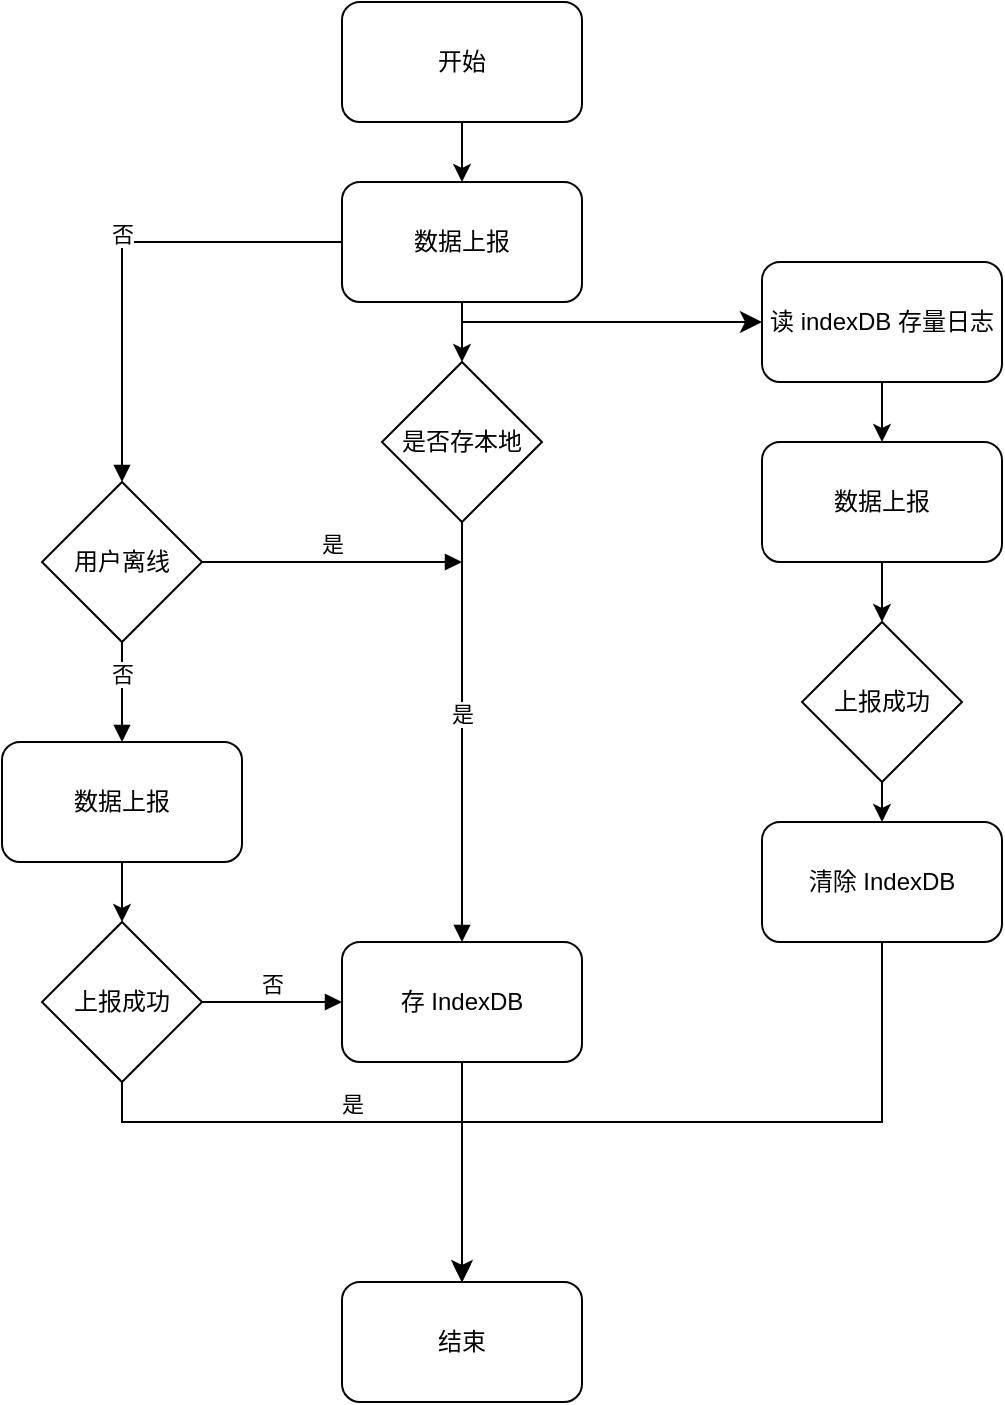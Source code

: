 <mxfile version="20.8.13" type="github">
  <diagram name="第 1 页" id="FR7cfDYvov3r5V05St4F">
    <mxGraphModel dx="1050" dy="581" grid="1" gridSize="10" guides="1" tooltips="1" connect="1" arrows="1" fold="1" page="1" pageScale="1" pageWidth="827" pageHeight="1169" math="0" shadow="0">
      <root>
        <mxCell id="0" />
        <mxCell id="1" parent="0" />
        <mxCell id="_9DNBB3fftl1CnUddttA-1" value="开始" style="rounded=1;whiteSpace=wrap;html=1;" vertex="1" parent="1">
          <mxGeometry x="270" y="80" width="120" height="60" as="geometry" />
        </mxCell>
        <mxCell id="_9DNBB3fftl1CnUddttA-2" value="数据上报" style="rounded=1;whiteSpace=wrap;html=1;" vertex="1" parent="1">
          <mxGeometry x="270" y="170" width="120" height="60" as="geometry" />
        </mxCell>
        <mxCell id="_9DNBB3fftl1CnUddttA-3" value="是否存本地" style="rhombus;whiteSpace=wrap;html=1;" vertex="1" parent="1">
          <mxGeometry x="290" y="260" width="80" height="80" as="geometry" />
        </mxCell>
        <mxCell id="_9DNBB3fftl1CnUddttA-4" value="用户离线" style="rhombus;whiteSpace=wrap;html=1;" vertex="1" parent="1">
          <mxGeometry x="120" y="320" width="80" height="80" as="geometry" />
        </mxCell>
        <mxCell id="_9DNBB3fftl1CnUddttA-5" value="数据上报" style="rounded=1;whiteSpace=wrap;html=1;" vertex="1" parent="1">
          <mxGeometry x="100" y="450" width="120" height="60" as="geometry" />
        </mxCell>
        <mxCell id="_9DNBB3fftl1CnUddttA-6" value="上报成功" style="rhombus;whiteSpace=wrap;html=1;" vertex="1" parent="1">
          <mxGeometry x="120" y="540" width="80" height="80" as="geometry" />
        </mxCell>
        <mxCell id="_9DNBB3fftl1CnUddttA-7" value="清除 IndexDB" style="rounded=1;whiteSpace=wrap;html=1;" vertex="1" parent="1">
          <mxGeometry x="480" y="490" width="120" height="60" as="geometry" />
        </mxCell>
        <mxCell id="_9DNBB3fftl1CnUddttA-8" value="读 indexDB 存量日志" style="rounded=1;whiteSpace=wrap;html=1;" vertex="1" parent="1">
          <mxGeometry x="480" y="210" width="120" height="60" as="geometry" />
        </mxCell>
        <mxCell id="_9DNBB3fftl1CnUddttA-9" value="数据上报" style="rounded=1;whiteSpace=wrap;html=1;" vertex="1" parent="1">
          <mxGeometry x="480" y="300" width="120" height="60" as="geometry" />
        </mxCell>
        <mxCell id="_9DNBB3fftl1CnUddttA-10" value="上报成功" style="rhombus;whiteSpace=wrap;html=1;" vertex="1" parent="1">
          <mxGeometry x="500" y="390" width="80" height="80" as="geometry" />
        </mxCell>
        <mxCell id="_9DNBB3fftl1CnUddttA-11" value="" style="endArrow=classic;html=1;rounded=0;" edge="1" parent="1" source="_9DNBB3fftl1CnUddttA-1" target="_9DNBB3fftl1CnUddttA-2">
          <mxGeometry width="50" height="50" relative="1" as="geometry">
            <mxPoint x="310" y="390" as="sourcePoint" />
            <mxPoint x="360" y="340" as="targetPoint" />
          </mxGeometry>
        </mxCell>
        <mxCell id="_9DNBB3fftl1CnUddttA-12" value="" style="endArrow=classic;html=1;rounded=0;" edge="1" parent="1" source="_9DNBB3fftl1CnUddttA-2" target="_9DNBB3fftl1CnUddttA-3">
          <mxGeometry width="50" height="50" relative="1" as="geometry">
            <mxPoint x="510" y="330" as="sourcePoint" />
            <mxPoint x="560" y="280" as="targetPoint" />
          </mxGeometry>
        </mxCell>
        <mxCell id="_9DNBB3fftl1CnUddttA-14" value="" style="edgeStyle=elbowEdgeStyle;elbow=horizontal;endArrow=classic;html=1;curved=0;rounded=0;endSize=8;startSize=8;" edge="1" parent="1" source="_9DNBB3fftl1CnUddttA-2" target="_9DNBB3fftl1CnUddttA-8">
          <mxGeometry width="50" height="50" relative="1" as="geometry">
            <mxPoint x="510" y="330" as="sourcePoint" />
            <mxPoint x="560" y="280" as="targetPoint" />
            <Array as="points">
              <mxPoint x="330" y="240" />
            </Array>
          </mxGeometry>
        </mxCell>
        <mxCell id="_9DNBB3fftl1CnUddttA-15" value="" style="endArrow=classic;html=1;rounded=0;" edge="1" parent="1" source="_9DNBB3fftl1CnUddttA-8" target="_9DNBB3fftl1CnUddttA-9">
          <mxGeometry width="50" height="50" relative="1" as="geometry">
            <mxPoint x="510" y="330" as="sourcePoint" />
            <mxPoint x="560" y="280" as="targetPoint" />
          </mxGeometry>
        </mxCell>
        <mxCell id="_9DNBB3fftl1CnUddttA-16" value="" style="endArrow=classic;html=1;rounded=0;" edge="1" parent="1" source="_9DNBB3fftl1CnUddttA-9" target="_9DNBB3fftl1CnUddttA-10">
          <mxGeometry width="50" height="50" relative="1" as="geometry">
            <mxPoint x="550" y="310" as="sourcePoint" />
            <mxPoint x="560" y="280" as="targetPoint" />
          </mxGeometry>
        </mxCell>
        <mxCell id="_9DNBB3fftl1CnUddttA-17" value="" style="endArrow=classic;html=1;rounded=0;" edge="1" parent="1" source="_9DNBB3fftl1CnUddttA-10" target="_9DNBB3fftl1CnUddttA-7">
          <mxGeometry width="50" height="50" relative="1" as="geometry">
            <mxPoint x="510" y="330" as="sourcePoint" />
            <mxPoint x="560" y="280" as="targetPoint" />
          </mxGeometry>
        </mxCell>
        <mxCell id="_9DNBB3fftl1CnUddttA-18" value="存 IndexDB" style="rounded=1;whiteSpace=wrap;html=1;" vertex="1" parent="1">
          <mxGeometry x="270" y="550" width="120" height="60" as="geometry" />
        </mxCell>
        <mxCell id="_9DNBB3fftl1CnUddttA-19" value="结束" style="rounded=1;whiteSpace=wrap;html=1;" vertex="1" parent="1">
          <mxGeometry x="270" y="720" width="120" height="60" as="geometry" />
        </mxCell>
        <mxCell id="_9DNBB3fftl1CnUddttA-21" value="" style="edgeStyle=elbowEdgeStyle;elbow=vertical;endArrow=classic;html=1;curved=0;rounded=0;endSize=8;startSize=8;" edge="1" parent="1" source="_9DNBB3fftl1CnUddttA-7" target="_9DNBB3fftl1CnUddttA-19">
          <mxGeometry width="50" height="50" relative="1" as="geometry">
            <mxPoint x="510" y="530" as="sourcePoint" />
            <mxPoint x="560" y="480" as="targetPoint" />
            <Array as="points">
              <mxPoint x="540" y="640" />
            </Array>
          </mxGeometry>
        </mxCell>
        <mxCell id="_9DNBB3fftl1CnUddttA-22" value="" style="endArrow=classic;html=1;rounded=0;" edge="1" parent="1" source="_9DNBB3fftl1CnUddttA-18" target="_9DNBB3fftl1CnUddttA-19">
          <mxGeometry width="50" height="50" relative="1" as="geometry">
            <mxPoint x="510" y="530" as="sourcePoint" />
            <mxPoint x="560" y="480" as="targetPoint" />
          </mxGeometry>
        </mxCell>
        <mxCell id="_9DNBB3fftl1CnUddttA-23" value="是" style="html=1;verticalAlign=bottom;endArrow=block;rounded=0;" edge="1" parent="1" source="_9DNBB3fftl1CnUddttA-3" target="_9DNBB3fftl1CnUddttA-18">
          <mxGeometry x="-0.0" width="80" relative="1" as="geometry">
            <mxPoint x="290" y="370" as="sourcePoint" />
            <mxPoint x="340" y="510" as="targetPoint" />
            <mxPoint as="offset" />
          </mxGeometry>
        </mxCell>
        <mxCell id="_9DNBB3fftl1CnUddttA-26" value="否" style="html=1;verticalAlign=bottom;endArrow=block;rounded=0;" edge="1" parent="1" source="_9DNBB3fftl1CnUddttA-2" target="_9DNBB3fftl1CnUddttA-4">
          <mxGeometry width="80" relative="1" as="geometry">
            <mxPoint x="580" y="660" as="sourcePoint" />
            <mxPoint x="680" y="660" as="targetPoint" />
            <Array as="points">
              <mxPoint x="160" y="200" />
            </Array>
          </mxGeometry>
        </mxCell>
        <mxCell id="_9DNBB3fftl1CnUddttA-27" value="否" style="html=1;verticalAlign=bottom;endArrow=block;rounded=0;" edge="1" parent="1" source="_9DNBB3fftl1CnUddttA-4" target="_9DNBB3fftl1CnUddttA-5">
          <mxGeometry width="80" relative="1" as="geometry">
            <mxPoint x="500" y="730" as="sourcePoint" />
            <mxPoint x="580" y="730" as="targetPoint" />
          </mxGeometry>
        </mxCell>
        <mxCell id="_9DNBB3fftl1CnUddttA-28" value="" style="endArrow=classic;html=1;rounded=0;" edge="1" parent="1" source="_9DNBB3fftl1CnUddttA-5" target="_9DNBB3fftl1CnUddttA-6">
          <mxGeometry width="50" height="50" relative="1" as="geometry">
            <mxPoint x="510" y="530" as="sourcePoint" />
            <mxPoint x="560" y="480" as="targetPoint" />
          </mxGeometry>
        </mxCell>
        <mxCell id="_9DNBB3fftl1CnUddttA-30" value="否" style="html=1;verticalAlign=bottom;endArrow=block;rounded=0;" edge="1" parent="1" source="_9DNBB3fftl1CnUddttA-6" target="_9DNBB3fftl1CnUddttA-18">
          <mxGeometry width="80" relative="1" as="geometry">
            <mxPoint x="530" y="740" as="sourcePoint" />
            <mxPoint x="610" y="740" as="targetPoint" />
          </mxGeometry>
        </mxCell>
        <mxCell id="_9DNBB3fftl1CnUddttA-31" value="是" style="html=1;verticalAlign=bottom;endArrow=block;rounded=0;" edge="1" parent="1" source="_9DNBB3fftl1CnUddttA-4">
          <mxGeometry width="80" relative="1" as="geometry">
            <mxPoint x="570" y="720" as="sourcePoint" />
            <mxPoint x="330" y="360" as="targetPoint" />
          </mxGeometry>
        </mxCell>
        <mxCell id="_9DNBB3fftl1CnUddttA-32" value="是" style="html=1;verticalAlign=bottom;endArrow=block;rounded=0;" edge="1" parent="1" source="_9DNBB3fftl1CnUddttA-6" target="_9DNBB3fftl1CnUddttA-19">
          <mxGeometry width="80" relative="1" as="geometry">
            <mxPoint x="490" y="700" as="sourcePoint" />
            <mxPoint x="570" y="700" as="targetPoint" />
            <Array as="points">
              <mxPoint x="160" y="640" />
              <mxPoint x="330" y="640" />
            </Array>
          </mxGeometry>
        </mxCell>
      </root>
    </mxGraphModel>
  </diagram>
</mxfile>
